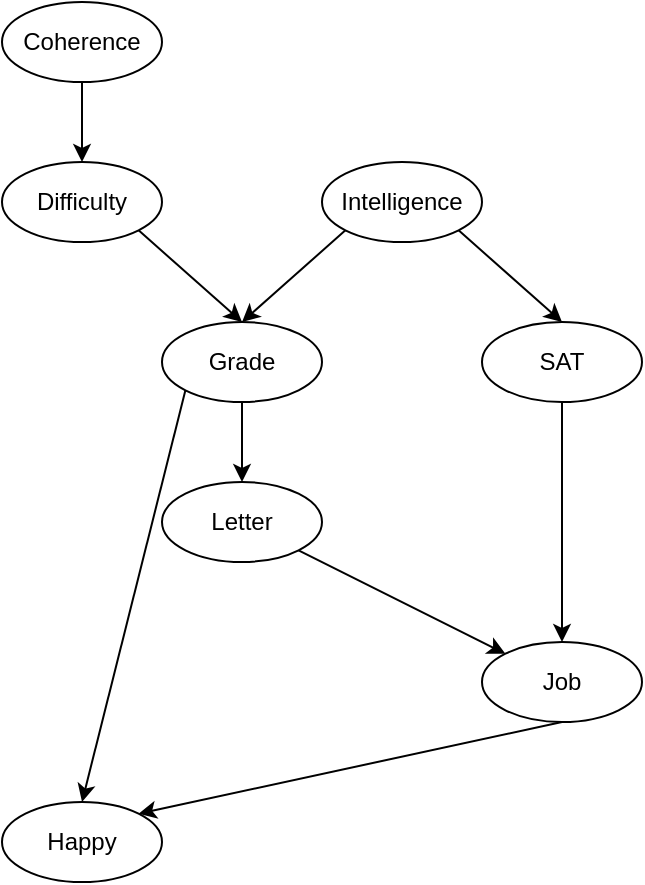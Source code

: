 <mxfile version="13.7.3" type="device"><diagram id="zTTTaE3IsM1tdjsDhaO0" name="Page-1"><mxGraphModel dx="1102" dy="552" grid="1" gridSize="10" guides="1" tooltips="1" connect="1" arrows="1" fold="1" page="1" pageScale="1" pageWidth="850" pageHeight="1100" math="1" shadow="0"><root><mxCell id="0"/><mxCell id="1" parent="0"/><mxCell id="_FEZ5DCk4E84Bp8Y2qSA-62" style="edgeStyle=orthogonalEdgeStyle;rounded=0;orthogonalLoop=1;jettySize=auto;html=1;exitX=0.5;exitY=1;exitDx=0;exitDy=0;entryX=0.5;entryY=0;entryDx=0;entryDy=0;" edge="1" parent="1" source="_FEZ5DCk4E84Bp8Y2qSA-54" target="_FEZ5DCk4E84Bp8Y2qSA-55"><mxGeometry relative="1" as="geometry"/></mxCell><mxCell id="_FEZ5DCk4E84Bp8Y2qSA-54" value="Coherence" style="ellipse;whiteSpace=wrap;html=1;" vertex="1" parent="1"><mxGeometry x="120" y="40" width="80" height="40" as="geometry"/></mxCell><mxCell id="_FEZ5DCk4E84Bp8Y2qSA-55" value="Difficulty" style="ellipse;whiteSpace=wrap;html=1;" vertex="1" parent="1"><mxGeometry x="120" y="120" width="80" height="40" as="geometry"/></mxCell><mxCell id="_FEZ5DCk4E84Bp8Y2qSA-56" value="Intelligence" style="ellipse;whiteSpace=wrap;html=1;" vertex="1" parent="1"><mxGeometry x="280" y="120" width="80" height="40" as="geometry"/></mxCell><mxCell id="_FEZ5DCk4E84Bp8Y2qSA-57" value="Grade" style="ellipse;whiteSpace=wrap;html=1;" vertex="1" parent="1"><mxGeometry x="200" y="200" width="80" height="40" as="geometry"/></mxCell><mxCell id="_FEZ5DCk4E84Bp8Y2qSA-58" value="SAT" style="ellipse;whiteSpace=wrap;html=1;" vertex="1" parent="1"><mxGeometry x="360" y="200" width="80" height="40" as="geometry"/></mxCell><mxCell id="_FEZ5DCk4E84Bp8Y2qSA-59" value="Letter" style="ellipse;whiteSpace=wrap;html=1;" vertex="1" parent="1"><mxGeometry x="200" y="280" width="80" height="40" as="geometry"/></mxCell><mxCell id="_FEZ5DCk4E84Bp8Y2qSA-60" value="Job" style="ellipse;whiteSpace=wrap;html=1;" vertex="1" parent="1"><mxGeometry x="360" y="360" width="80" height="40" as="geometry"/></mxCell><mxCell id="_FEZ5DCk4E84Bp8Y2qSA-61" value="Happy" style="ellipse;whiteSpace=wrap;html=1;" vertex="1" parent="1"><mxGeometry x="120" y="440" width="80" height="40" as="geometry"/></mxCell><mxCell id="_FEZ5DCk4E84Bp8Y2qSA-63" value="" style="endArrow=classic;html=1;exitX=1;exitY=1;exitDx=0;exitDy=0;entryX=0.5;entryY=0;entryDx=0;entryDy=0;" edge="1" parent="1" source="_FEZ5DCk4E84Bp8Y2qSA-55" target="_FEZ5DCk4E84Bp8Y2qSA-57"><mxGeometry width="50" height="50" relative="1" as="geometry"><mxPoint x="370" y="290" as="sourcePoint"/><mxPoint x="420" y="240" as="targetPoint"/></mxGeometry></mxCell><mxCell id="_FEZ5DCk4E84Bp8Y2qSA-64" value="" style="endArrow=classic;html=1;exitX=0;exitY=1;exitDx=0;exitDy=0;entryX=0.5;entryY=0;entryDx=0;entryDy=0;" edge="1" parent="1" source="_FEZ5DCk4E84Bp8Y2qSA-56" target="_FEZ5DCk4E84Bp8Y2qSA-57"><mxGeometry width="50" height="50" relative="1" as="geometry"><mxPoint x="370" y="290" as="sourcePoint"/><mxPoint x="420" y="240" as="targetPoint"/></mxGeometry></mxCell><mxCell id="_FEZ5DCk4E84Bp8Y2qSA-65" value="" style="endArrow=classic;html=1;exitX=1;exitY=1;exitDx=0;exitDy=0;entryX=0.5;entryY=0;entryDx=0;entryDy=0;" edge="1" parent="1" source="_FEZ5DCk4E84Bp8Y2qSA-56" target="_FEZ5DCk4E84Bp8Y2qSA-58"><mxGeometry width="50" height="50" relative="1" as="geometry"><mxPoint x="370" y="290" as="sourcePoint"/><mxPoint x="420" y="240" as="targetPoint"/></mxGeometry></mxCell><mxCell id="_FEZ5DCk4E84Bp8Y2qSA-66" value="" style="endArrow=classic;html=1;exitX=0.5;exitY=1;exitDx=0;exitDy=0;entryX=0.5;entryY=0;entryDx=0;entryDy=0;" edge="1" parent="1" source="_FEZ5DCk4E84Bp8Y2qSA-57" target="_FEZ5DCk4E84Bp8Y2qSA-59"><mxGeometry width="50" height="50" relative="1" as="geometry"><mxPoint x="370" y="290" as="sourcePoint"/><mxPoint x="420" y="240" as="targetPoint"/></mxGeometry></mxCell><mxCell id="_FEZ5DCk4E84Bp8Y2qSA-67" value="" style="endArrow=classic;html=1;exitX=0.5;exitY=1;exitDx=0;exitDy=0;entryX=0.5;entryY=0;entryDx=0;entryDy=0;" edge="1" parent="1" source="_FEZ5DCk4E84Bp8Y2qSA-58" target="_FEZ5DCk4E84Bp8Y2qSA-60"><mxGeometry width="50" height="50" relative="1" as="geometry"><mxPoint x="370" y="290" as="sourcePoint"/><mxPoint x="420" y="240" as="targetPoint"/></mxGeometry></mxCell><mxCell id="_FEZ5DCk4E84Bp8Y2qSA-68" value="" style="endArrow=classic;html=1;exitX=1;exitY=1;exitDx=0;exitDy=0;entryX=0;entryY=0;entryDx=0;entryDy=0;" edge="1" parent="1" source="_FEZ5DCk4E84Bp8Y2qSA-59" target="_FEZ5DCk4E84Bp8Y2qSA-60"><mxGeometry width="50" height="50" relative="1" as="geometry"><mxPoint x="370" y="290" as="sourcePoint"/><mxPoint x="420" y="240" as="targetPoint"/></mxGeometry></mxCell><mxCell id="_FEZ5DCk4E84Bp8Y2qSA-69" value="" style="endArrow=classic;html=1;exitX=0.5;exitY=1;exitDx=0;exitDy=0;entryX=1;entryY=0;entryDx=0;entryDy=0;" edge="1" parent="1" source="_FEZ5DCk4E84Bp8Y2qSA-60" target="_FEZ5DCk4E84Bp8Y2qSA-61"><mxGeometry width="50" height="50" relative="1" as="geometry"><mxPoint x="370" y="290" as="sourcePoint"/><mxPoint x="420" y="240" as="targetPoint"/></mxGeometry></mxCell><mxCell id="_FEZ5DCk4E84Bp8Y2qSA-70" value="" style="endArrow=classic;html=1;exitX=0;exitY=1;exitDx=0;exitDy=0;entryX=0.5;entryY=0;entryDx=0;entryDy=0;" edge="1" parent="1" source="_FEZ5DCk4E84Bp8Y2qSA-57" target="_FEZ5DCk4E84Bp8Y2qSA-61"><mxGeometry width="50" height="50" relative="1" as="geometry"><mxPoint x="370" y="290" as="sourcePoint"/><mxPoint x="420" y="240" as="targetPoint"/></mxGeometry></mxCell></root></mxGraphModel></diagram></mxfile>